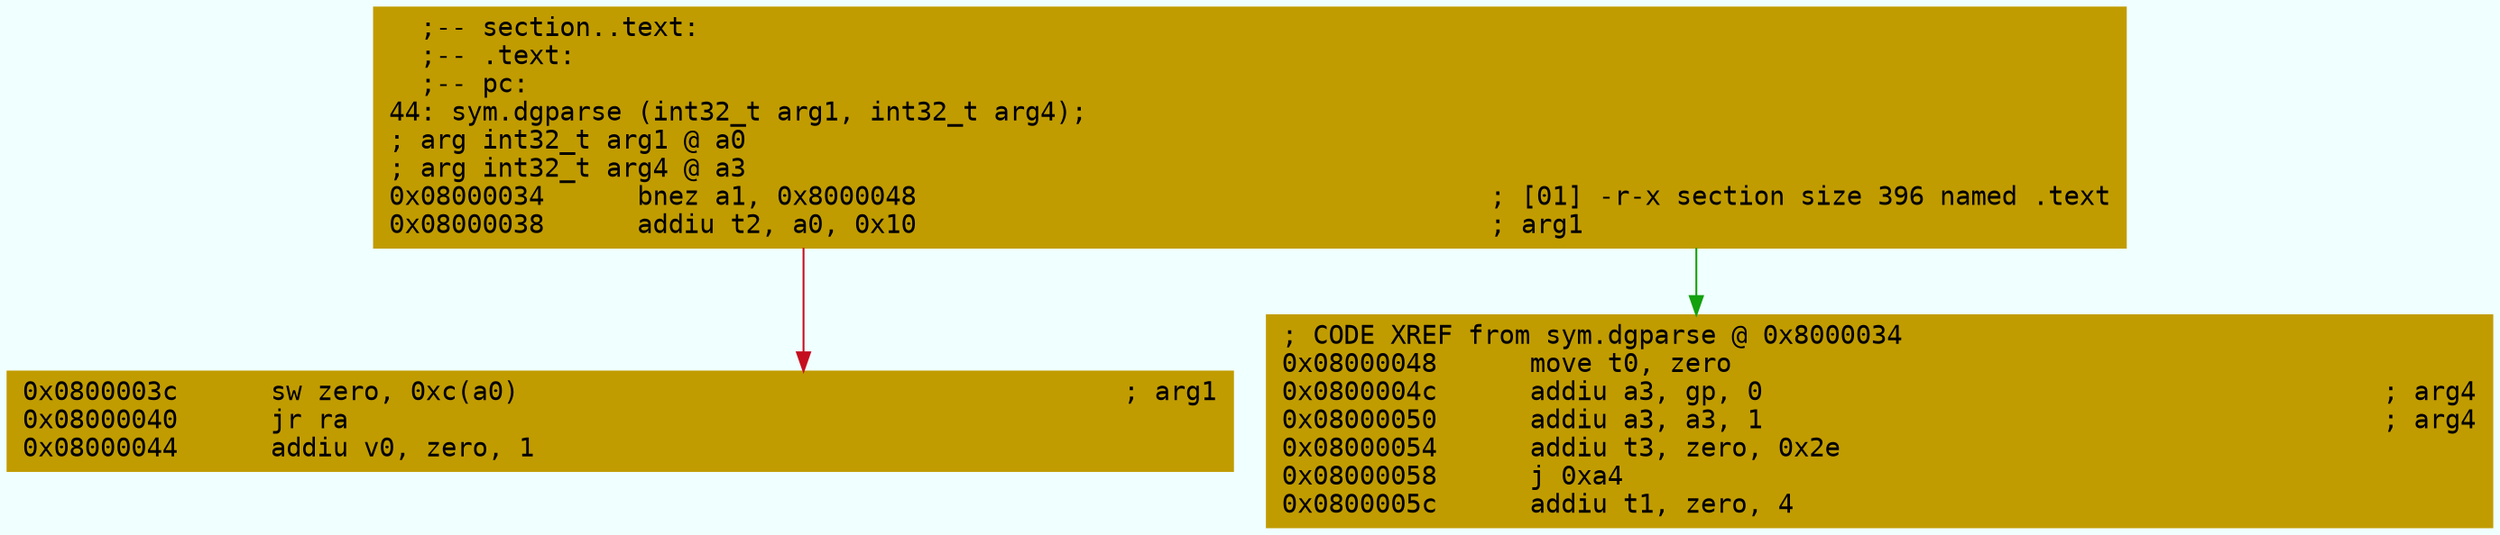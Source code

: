 digraph code {
	graph [bgcolor=azure fontsize=8 fontname="Courier" splines="ortho"];
	node [fillcolor=gray style=filled shape=box];
	edge [arrowhead="normal"];
	"0x08000034" [URL="sym.dgparse/0x08000034", fillcolor="#c19c00",color="#c19c00", fontname="Courier",label="  ;-- section..text:\l  ;-- .text:\l  ;-- pc:\l44: sym.dgparse (int32_t arg1, int32_t arg4);\l; arg int32_t arg1 @ a0\l; arg int32_t arg4 @ a3\l0x08000034      bnez a1, 0x8000048                                     ; [01] -r-x section size 396 named .text\l0x08000038      addiu t2, a0, 0x10                                     ; arg1\l"]
	"0x0800003c" [URL="sym.dgparse/0x0800003c", fillcolor="#c19c00",color="#c19c00", fontname="Courier",label="0x0800003c      sw zero, 0xc(a0)                                       ; arg1\l0x08000040      jr ra\l0x08000044      addiu v0, zero, 1\l"]
	"0x08000048" [URL="sym.dgparse/0x08000048", fillcolor="#c19c00",color="#c19c00", fontname="Courier",label="; CODE XREF from sym.dgparse @ 0x8000034\l0x08000048      move t0, zero\l0x0800004c      addiu a3, gp, 0                                        ; arg4\l0x08000050      addiu a3, a3, 1                                        ; arg4\l0x08000054      addiu t3, zero, 0x2e\l0x08000058      j 0xa4\l0x0800005c      addiu t1, zero, 4\l"]
        "0x08000034" -> "0x08000048" [color="#13a10e"];
        "0x08000034" -> "0x0800003c" [color="#c50f1f"];
}
